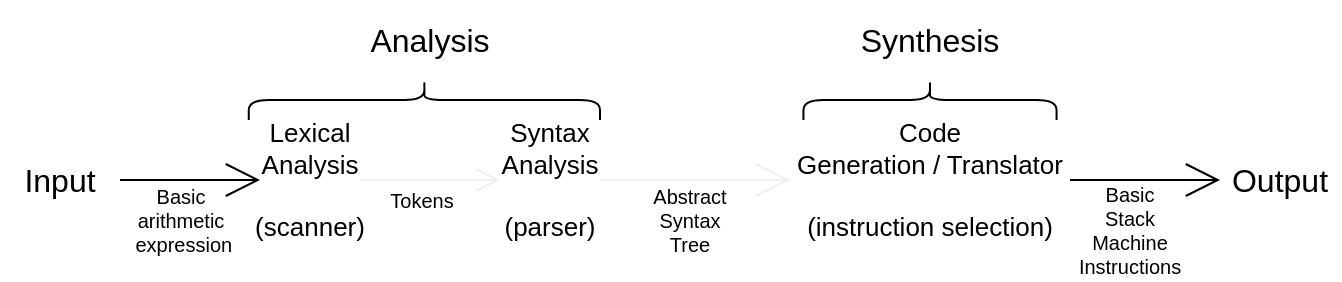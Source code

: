 <mxfile>
    <diagram id="mA8Bkg1hfSqohstYXiEE" name="Page-1">
        <mxGraphModel dx="421" dy="338" grid="1" gridSize="10" guides="1" tooltips="1" connect="1" arrows="1" fold="1" page="1" pageScale="1" pageWidth="850" pageHeight="1100" math="0" shadow="0">
            <root>
                <mxCell id="0"/>
                <mxCell id="1" parent="0"/>
                <mxCell id="2" style="edgeStyle=orthogonalEdgeStyle;rounded=0;html=1;exitX=1;exitY=0.5;exitDx=0;exitDy=0;entryX=0;entryY=0.5;entryDx=0;entryDy=0;fontSize=16;endArrow=open;endFill=0;endSize=10;strokeColor=#F0F0F0;" parent="1" source="4" target="7" edge="1">
                    <mxGeometry relative="1" as="geometry"/>
                </mxCell>
                <mxCell id="4" value="Lexical Analysis&lt;br style=&quot;font-size: 13px;&quot;&gt;&lt;br style=&quot;font-size: 13px;&quot;&gt;(scanner)" style="text;html=1;strokeColor=none;fillColor=none;align=center;verticalAlign=middle;whiteSpace=wrap;rounded=0;fontSize=13;" parent="1" vertex="1">
                    <mxGeometry x="140" y="70" width="50" height="60" as="geometry"/>
                </mxCell>
                <mxCell id="34" style="edgeStyle=orthogonalEdgeStyle;html=1;exitX=1;exitY=0.5;exitDx=0;exitDy=0;entryX=0;entryY=0.5;entryDx=0;entryDy=0;fontColor=#0050EF;endArrow=open;endFill=0;endSize=15;strokeColor=#F0F0F0;" parent="1" source="7" target="21" edge="1">
                    <mxGeometry relative="1" as="geometry"/>
                </mxCell>
                <mxCell id="7" value="Syntax&lt;br style=&quot;font-size: 13px;&quot;&gt;Analysis&lt;br style=&quot;font-size: 13px;&quot;&gt;&lt;br style=&quot;font-size: 13px;&quot;&gt;(parser)" style="text;html=1;strokeColor=none;fillColor=none;align=center;verticalAlign=middle;whiteSpace=wrap;rounded=0;fontSize=13;" parent="1" vertex="1">
                    <mxGeometry x="260" y="70" width="50" height="60" as="geometry"/>
                </mxCell>
                <mxCell id="10" value="" style="shape=curlyBracket;whiteSpace=wrap;html=1;rounded=1;flipH=1;rotation=-90;" parent="1" vertex="1">
                    <mxGeometry x="212.19" y="-27.81" width="20" height="175.62" as="geometry"/>
                </mxCell>
                <mxCell id="11" value="" style="shape=curlyBracket;whiteSpace=wrap;html=1;rounded=1;flipH=1;rotation=-90;" parent="1" vertex="1">
                    <mxGeometry x="465" y="-3.28" width="20" height="126.56" as="geometry"/>
                </mxCell>
                <mxCell id="13" value="Analysis" style="text;html=1;strokeColor=none;fillColor=none;align=center;verticalAlign=middle;whiteSpace=wrap;rounded=0;fontSize=16;" parent="1" vertex="1">
                    <mxGeometry x="190" y="10" width="70" height="40" as="geometry"/>
                </mxCell>
                <mxCell id="14" style="edgeStyle=none;html=1;exitX=1;exitY=0.5;exitDx=0;exitDy=0;entryX=0;entryY=0.5;entryDx=0;entryDy=0;fontSize=16;endArrow=open;endFill=0;endSize=15;" parent="1" source="21" target="18" edge="1">
                    <mxGeometry relative="1" as="geometry"/>
                </mxCell>
                <mxCell id="15" value="Synthesis" style="text;html=1;strokeColor=none;fillColor=none;align=center;verticalAlign=middle;whiteSpace=wrap;rounded=0;fontSize=16;" parent="1" vertex="1">
                    <mxGeometry x="430" y="10" width="90" height="40" as="geometry"/>
                </mxCell>
                <mxCell id="16" style="edgeStyle=none;html=1;exitX=1;exitY=0.5;exitDx=0;exitDy=0;entryX=0;entryY=0.5;entryDx=0;entryDy=0;fontSize=16;endArrow=open;endFill=0;endSize=15;" parent="1" source="17" target="4" edge="1">
                    <mxGeometry relative="1" as="geometry"/>
                </mxCell>
                <mxCell id="35" value="&lt;span&gt;&lt;font color=&quot;#000000&quot;&gt;Basic&lt;br&gt;arithmetic&lt;br&gt;&amp;nbsp;expression&lt;/font&gt;&lt;/span&gt;" style="edgeLabel;html=1;align=center;verticalAlign=middle;resizable=0;points=[];fontSize=10;labelBackgroundColor=none;fontColor=#F0F0F0;" parent="16" vertex="1" connectable="0">
                    <mxGeometry x="-0.352" relative="1" as="geometry">
                        <mxPoint x="7" y="20" as="offset"/>
                    </mxGeometry>
                </mxCell>
                <mxCell id="17" value="Input" style="text;html=1;strokeColor=none;fillColor=none;align=center;verticalAlign=middle;whiteSpace=wrap;rounded=0;fontSize=16;" parent="1" vertex="1">
                    <mxGeometry x="10" y="80" width="60" height="40" as="geometry"/>
                </mxCell>
                <mxCell id="18" value="Output" style="text;html=1;strokeColor=none;fillColor=none;align=center;verticalAlign=middle;whiteSpace=wrap;rounded=0;fontSize=16;" parent="1" vertex="1">
                    <mxGeometry x="620" y="80" width="60" height="40" as="geometry"/>
                </mxCell>
                <mxCell id="21" value="Code&lt;br style=&quot;font-size: 13px;&quot;&gt;Generation / Translator&lt;br style=&quot;font-size: 13px;&quot;&gt;&lt;br style=&quot;font-size: 13px;&quot;&gt;(instruction selection)" style="text;html=1;strokeColor=none;fillColor=none;align=center;verticalAlign=middle;whiteSpace=wrap;rounded=0;fontSize=13;" parent="1" vertex="1">
                    <mxGeometry x="405" y="70" width="140" height="60" as="geometry"/>
                </mxCell>
                <mxCell id="23" value="Basic Stack Machine Instructions" style="text;html=1;strokeColor=none;fillColor=none;align=center;verticalAlign=middle;whiteSpace=wrap;rounded=0;fontSize=10;" parent="1" vertex="1">
                    <mxGeometry x="550" y="100" width="50" height="50" as="geometry"/>
                </mxCell>
                <mxCell id="24" value="Tokens" style="text;html=1;strokeColor=none;fillColor=none;align=center;verticalAlign=middle;whiteSpace=wrap;rounded=0;fontSize=10;" parent="1" vertex="1">
                    <mxGeometry x="200" y="100" width="41.88" height="20" as="geometry"/>
                </mxCell>
                <mxCell id="25" value="Abstract Syntax Tree" style="text;html=1;strokeColor=none;fillColor=none;align=center;verticalAlign=middle;whiteSpace=wrap;rounded=0;fontSize=10;" parent="1" vertex="1">
                    <mxGeometry x="330" y="100" width="50" height="40" as="geometry"/>
                </mxCell>
            </root>
        </mxGraphModel>
    </diagram>
</mxfile>